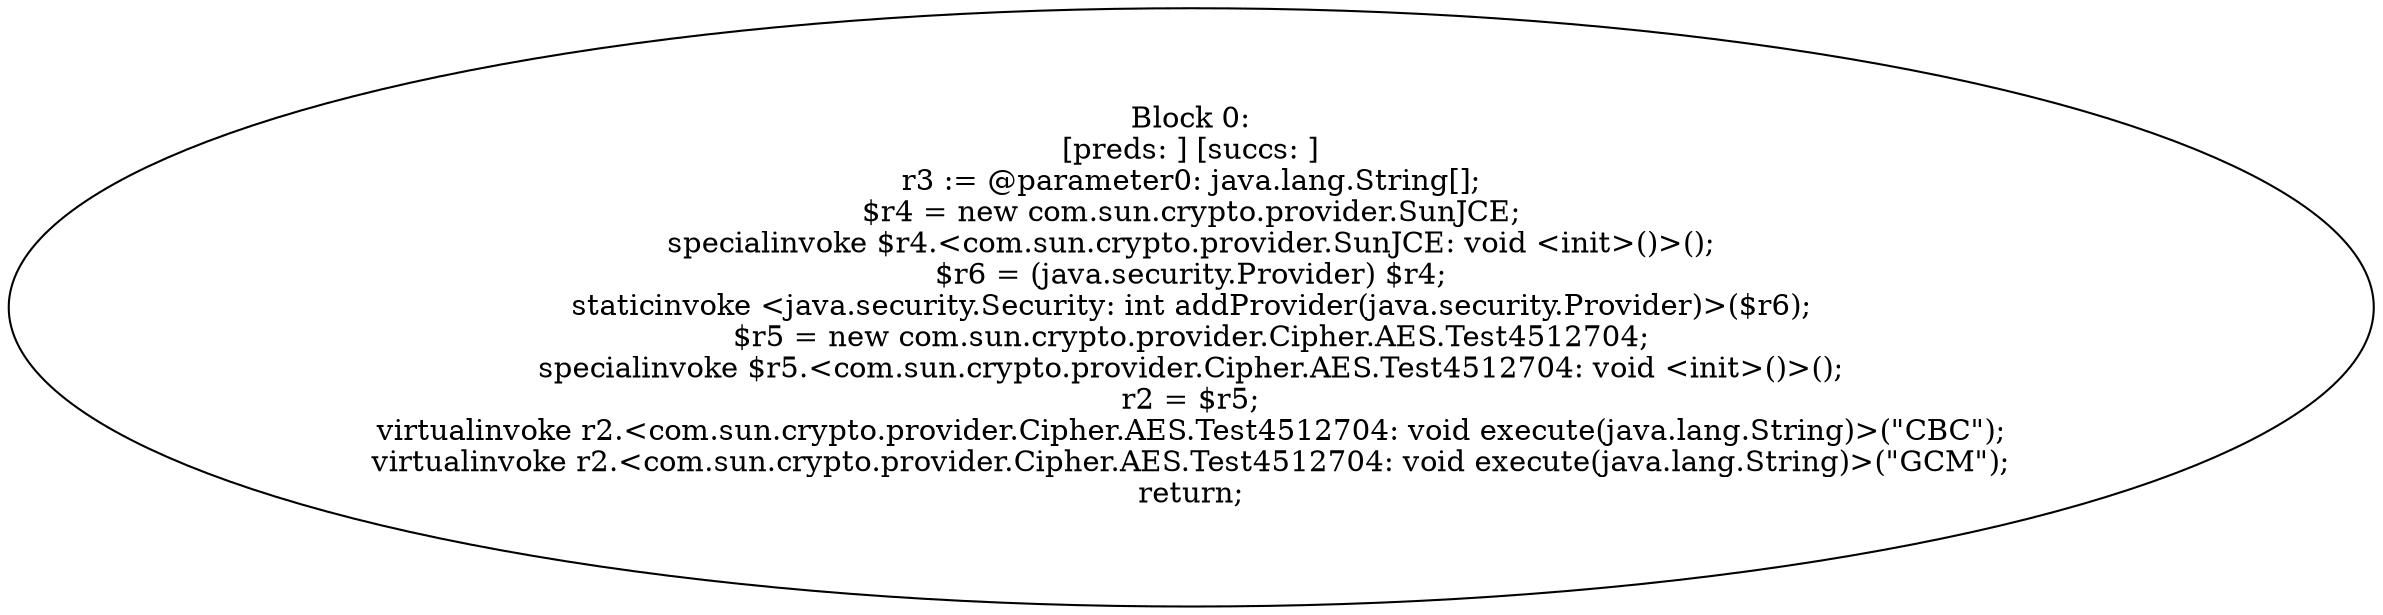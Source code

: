 digraph "unitGraph" {
    "Block 0:
[preds: ] [succs: ]
r3 := @parameter0: java.lang.String[];
$r4 = new com.sun.crypto.provider.SunJCE;
specialinvoke $r4.<com.sun.crypto.provider.SunJCE: void <init>()>();
$r6 = (java.security.Provider) $r4;
staticinvoke <java.security.Security: int addProvider(java.security.Provider)>($r6);
$r5 = new com.sun.crypto.provider.Cipher.AES.Test4512704;
specialinvoke $r5.<com.sun.crypto.provider.Cipher.AES.Test4512704: void <init>()>();
r2 = $r5;
virtualinvoke r2.<com.sun.crypto.provider.Cipher.AES.Test4512704: void execute(java.lang.String)>(\"CBC\");
virtualinvoke r2.<com.sun.crypto.provider.Cipher.AES.Test4512704: void execute(java.lang.String)>(\"GCM\");
return;
"
}
